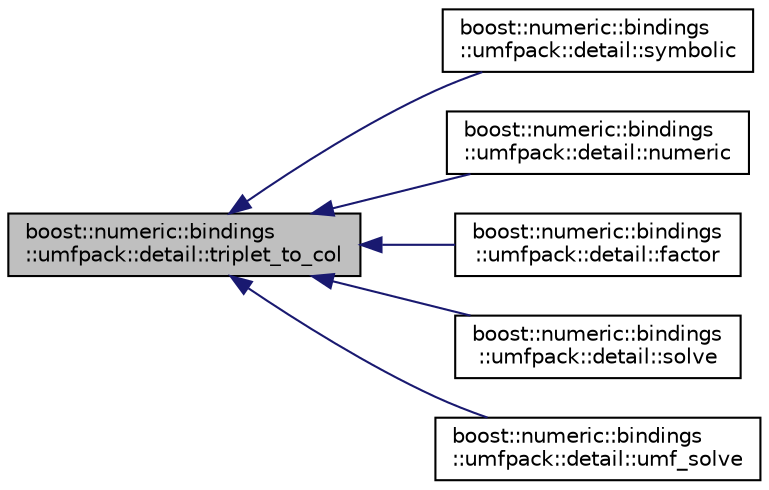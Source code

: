 digraph "boost::numeric::bindings::umfpack::detail::triplet_to_col"
{
  edge [fontname="Helvetica",fontsize="10",labelfontname="Helvetica",labelfontsize="10"];
  node [fontname="Helvetica",fontsize="10",shape=record];
  rankdir="LR";
  Node251 [label="boost::numeric::bindings\l::umfpack::detail::triplet_to_col",height=0.2,width=0.4,color="black", fillcolor="grey75", style="filled", fontcolor="black"];
  Node251 -> Node252 [dir="back",color="midnightblue",fontsize="10",style="solid",fontname="Helvetica"];
  Node252 [label="boost::numeric::bindings\l::umfpack::detail::symbolic",height=0.2,width=0.4,color="black", fillcolor="white", style="filled",URL="$d1/d20/namespaceboost_1_1numeric_1_1bindings_1_1umfpack_1_1detail.html#a578e9e81adbaf106556e5715026d303e"];
  Node251 -> Node253 [dir="back",color="midnightblue",fontsize="10",style="solid",fontname="Helvetica"];
  Node253 [label="boost::numeric::bindings\l::umfpack::detail::numeric",height=0.2,width=0.4,color="black", fillcolor="white", style="filled",URL="$d1/d20/namespaceboost_1_1numeric_1_1bindings_1_1umfpack_1_1detail.html#ab319a91f1d5b968bffff75451b209b2a"];
  Node251 -> Node254 [dir="back",color="midnightblue",fontsize="10",style="solid",fontname="Helvetica"];
  Node254 [label="boost::numeric::bindings\l::umfpack::detail::factor",height=0.2,width=0.4,color="black", fillcolor="white", style="filled",URL="$d1/d20/namespaceboost_1_1numeric_1_1bindings_1_1umfpack_1_1detail.html#a33cfc628048ca8734fc651b300514aea"];
  Node251 -> Node255 [dir="back",color="midnightblue",fontsize="10",style="solid",fontname="Helvetica"];
  Node255 [label="boost::numeric::bindings\l::umfpack::detail::solve",height=0.2,width=0.4,color="black", fillcolor="white", style="filled",URL="$d1/d20/namespaceboost_1_1numeric_1_1bindings_1_1umfpack_1_1detail.html#a500b3f4b7602f6f44198f7393553c0ea"];
  Node251 -> Node256 [dir="back",color="midnightblue",fontsize="10",style="solid",fontname="Helvetica"];
  Node256 [label="boost::numeric::bindings\l::umfpack::detail::umf_solve",height=0.2,width=0.4,color="black", fillcolor="white", style="filled",URL="$d1/d20/namespaceboost_1_1numeric_1_1bindings_1_1umfpack_1_1detail.html#a905fb792955a413566271a507c0f65a1"];
}
